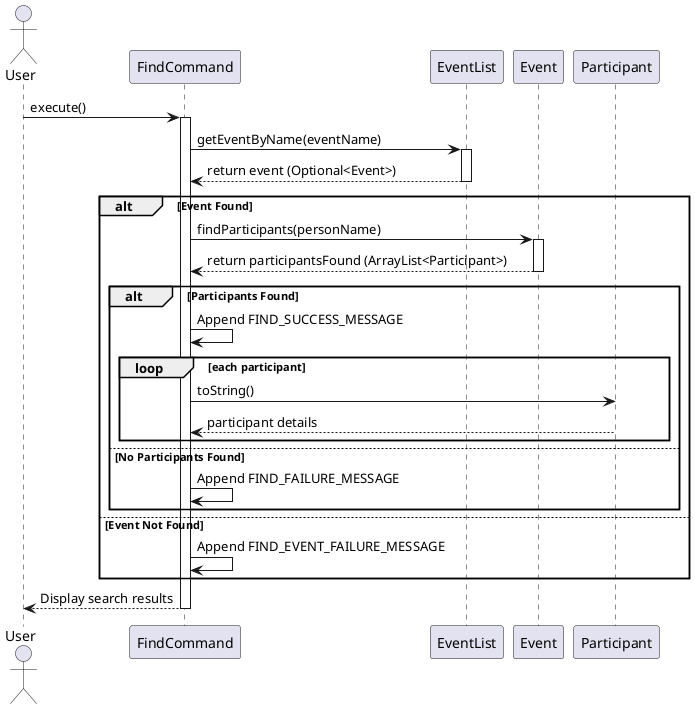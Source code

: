 @startuml
actor User
participant "FindCommand" as FC
participant "EventList" as EL
participant "Event" as E
participant "Participant" as P

User -> FC: execute()
activate FC
FC -> EL: getEventByName(eventName)
activate EL
EL --> FC: return event (Optional<Event>)
deactivate EL

alt Event Found
    FC -> E: findParticipants(personName)
    activate E
    E --> FC: return participantsFound (ArrayList<Participant>)
    deactivate E

    alt Participants Found
        FC -> FC: Append FIND_SUCCESS_MESSAGE
        loop each participant
            FC -> P: toString()
            P --> FC: participant details
        end loop
    else No Participants Found
        FC -> FC: Append FIND_FAILURE_MESSAGE
    end alt

else Event Not Found
    FC -> FC: Append FIND_EVENT_FAILURE_MESSAGE
end alt

FC --> User: Display search results
deactivate FC

@enduml